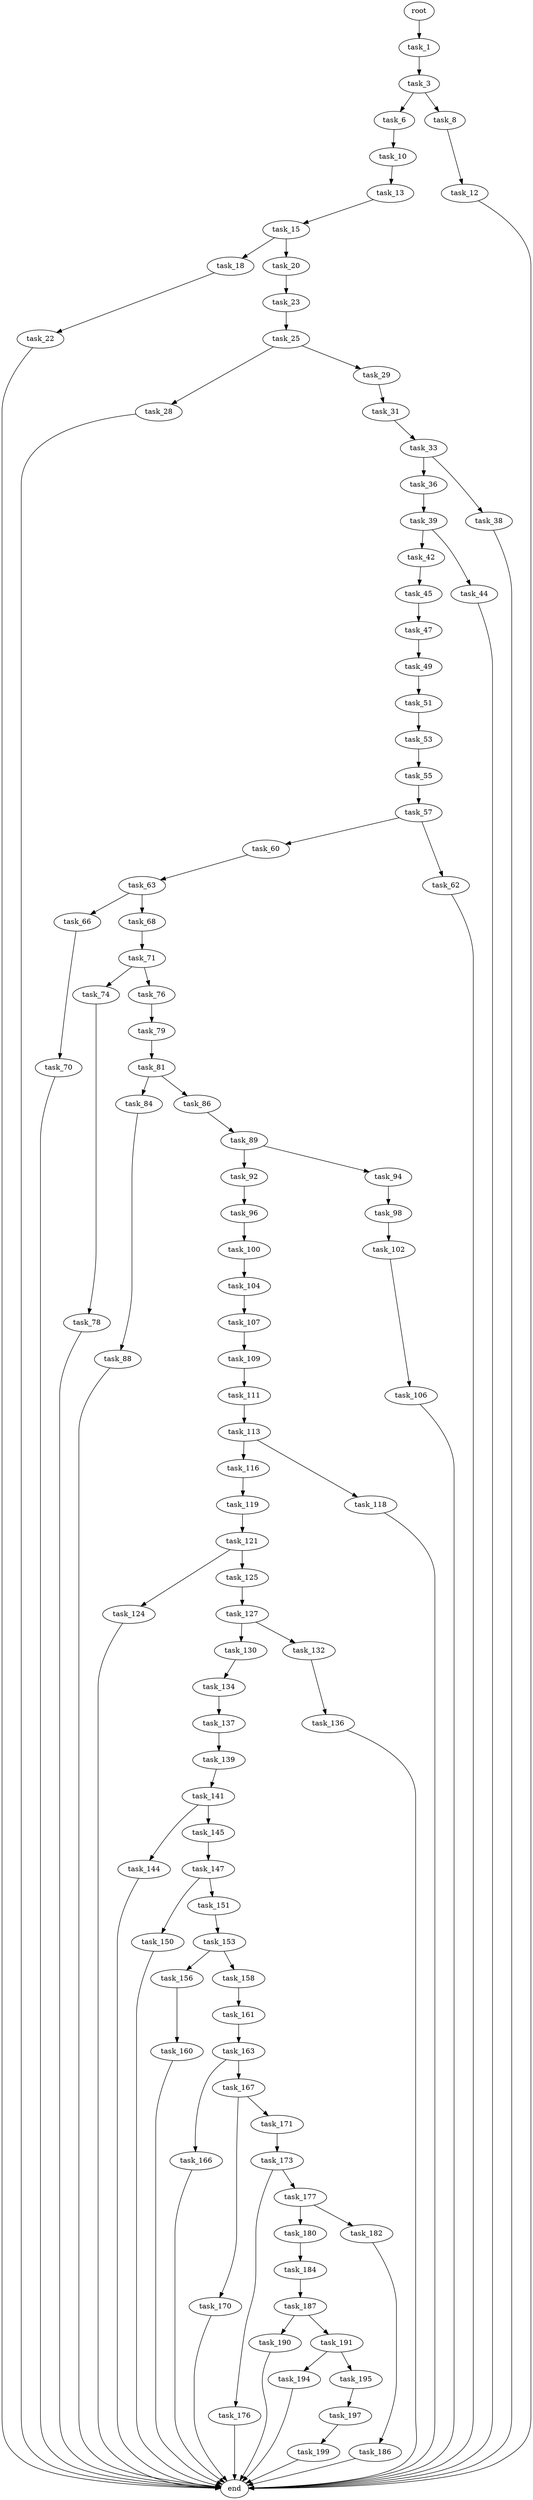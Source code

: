digraph G {
  root [size="0.000000"];
  task_1 [size="307200520040.000000"];
  task_3 [size="4366134151.000000"];
  task_6 [size="18230436942.000000"];
  task_8 [size="174630661824.000000"];
  task_10 [size="18987926000.000000"];
  task_12 [size="60093909611.000000"];
  task_13 [size="549755813888.000000"];
  end [size="0.000000"];
  task_15 [size="782757789696.000000"];
  task_18 [size="202804082589.000000"];
  task_20 [size="1073741824000.000000"];
  task_22 [size="30660795694.000000"];
  task_23 [size="68719476736.000000"];
  task_25 [size="8589934592.000000"];
  task_28 [size="68719476736.000000"];
  task_29 [size="68719476736.000000"];
  task_31 [size="35884493747.000000"];
  task_33 [size="68719476736.000000"];
  task_36 [size="26134520948.000000"];
  task_38 [size="3052655273.000000"];
  task_39 [size="134217728000.000000"];
  task_42 [size="1007342690.000000"];
  task_44 [size="82691917071.000000"];
  task_45 [size="2568829964.000000"];
  task_47 [size="8589934592.000000"];
  task_49 [size="24968326761.000000"];
  task_51 [size="511445159420.000000"];
  task_53 [size="28991029248.000000"];
  task_55 [size="3159622443.000000"];
  task_57 [size="65710296281.000000"];
  task_60 [size="231928233984.000000"];
  task_62 [size="8589934592.000000"];
  task_63 [size="122901450229.000000"];
  task_66 [size="28991029248.000000"];
  task_68 [size="782757789696.000000"];
  task_70 [size="769788986.000000"];
  task_71 [size="6288847934.000000"];
  task_74 [size="549755813888.000000"];
  task_76 [size="121056227485.000000"];
  task_78 [size="1259453524.000000"];
  task_79 [size="46837597870.000000"];
  task_81 [size="11546647624.000000"];
  task_84 [size="12576638558.000000"];
  task_86 [size="149601819216.000000"];
  task_88 [size="368293445632.000000"];
  task_89 [size="5847536263.000000"];
  task_92 [size="549755813888.000000"];
  task_94 [size="8589934592.000000"];
  task_96 [size="2902916115.000000"];
  task_98 [size="394638051603.000000"];
  task_100 [size="1429431182.000000"];
  task_102 [size="14914179903.000000"];
  task_104 [size="68719476736.000000"];
  task_106 [size="231928233984.000000"];
  task_107 [size="28991029248.000000"];
  task_109 [size="1073741824000.000000"];
  task_111 [size="231928233984.000000"];
  task_113 [size="1073741824000.000000"];
  task_116 [size="13419859705.000000"];
  task_118 [size="139387730693.000000"];
  task_119 [size="9917551228.000000"];
  task_121 [size="231928233984.000000"];
  task_124 [size="16997130047.000000"];
  task_125 [size="549755813888.000000"];
  task_127 [size="40818124660.000000"];
  task_130 [size="20800013001.000000"];
  task_132 [size="391012659960.000000"];
  task_134 [size="170584508048.000000"];
  task_136 [size="68719476736.000000"];
  task_137 [size="231928233984.000000"];
  task_139 [size="203067921276.000000"];
  task_141 [size="191457213888.000000"];
  task_144 [size="28991029248.000000"];
  task_145 [size="16893859700.000000"];
  task_147 [size="313700691044.000000"];
  task_150 [size="782757789696.000000"];
  task_151 [size="368293445632.000000"];
  task_153 [size="23314661276.000000"];
  task_156 [size="14913638985.000000"];
  task_158 [size="1405693594.000000"];
  task_160 [size="231928233984.000000"];
  task_161 [size="68719476736.000000"];
  task_163 [size="77272656349.000000"];
  task_166 [size="1211133760109.000000"];
  task_167 [size="782757789696.000000"];
  task_170 [size="8081704472.000000"];
  task_171 [size="913180842986.000000"];
  task_173 [size="1073741824000.000000"];
  task_176 [size="549755813888.000000"];
  task_177 [size="7362948114.000000"];
  task_180 [size="50044126284.000000"];
  task_182 [size="2829344339.000000"];
  task_184 [size="231928233984.000000"];
  task_186 [size="28991029248.000000"];
  task_187 [size="17772802700.000000"];
  task_190 [size="1176883744.000000"];
  task_191 [size="1073741824000.000000"];
  task_194 [size="134217728000.000000"];
  task_195 [size="549755813888.000000"];
  task_197 [size="203830143673.000000"];
  task_199 [size="1063748622141.000000"];

  root -> task_1 [size="1.000000"];
  task_1 -> task_3 [size="301989888.000000"];
  task_3 -> task_6 [size="134217728.000000"];
  task_3 -> task_8 [size="134217728.000000"];
  task_6 -> task_10 [size="536870912.000000"];
  task_8 -> task_12 [size="134217728.000000"];
  task_10 -> task_13 [size="838860800.000000"];
  task_12 -> end [size="1.000000"];
  task_13 -> task_15 [size="536870912.000000"];
  task_15 -> task_18 [size="679477248.000000"];
  task_15 -> task_20 [size="679477248.000000"];
  task_18 -> task_22 [size="209715200.000000"];
  task_20 -> task_23 [size="838860800.000000"];
  task_22 -> end [size="1.000000"];
  task_23 -> task_25 [size="134217728.000000"];
  task_25 -> task_28 [size="33554432.000000"];
  task_25 -> task_29 [size="33554432.000000"];
  task_28 -> end [size="1.000000"];
  task_29 -> task_31 [size="134217728.000000"];
  task_31 -> task_33 [size="33554432.000000"];
  task_33 -> task_36 [size="134217728.000000"];
  task_33 -> task_38 [size="134217728.000000"];
  task_36 -> task_39 [size="536870912.000000"];
  task_38 -> end [size="1.000000"];
  task_39 -> task_42 [size="209715200.000000"];
  task_39 -> task_44 [size="209715200.000000"];
  task_42 -> task_45 [size="33554432.000000"];
  task_44 -> end [size="1.000000"];
  task_45 -> task_47 [size="75497472.000000"];
  task_47 -> task_49 [size="33554432.000000"];
  task_49 -> task_51 [size="411041792.000000"];
  task_51 -> task_53 [size="536870912.000000"];
  task_53 -> task_55 [size="75497472.000000"];
  task_55 -> task_57 [size="75497472.000000"];
  task_57 -> task_60 [size="209715200.000000"];
  task_57 -> task_62 [size="209715200.000000"];
  task_60 -> task_63 [size="301989888.000000"];
  task_62 -> end [size="1.000000"];
  task_63 -> task_66 [size="411041792.000000"];
  task_63 -> task_68 [size="411041792.000000"];
  task_66 -> task_70 [size="75497472.000000"];
  task_68 -> task_71 [size="679477248.000000"];
  task_70 -> end [size="1.000000"];
  task_71 -> task_74 [size="134217728.000000"];
  task_71 -> task_76 [size="134217728.000000"];
  task_74 -> task_78 [size="536870912.000000"];
  task_76 -> task_79 [size="209715200.000000"];
  task_78 -> end [size="1.000000"];
  task_79 -> task_81 [size="33554432.000000"];
  task_81 -> task_84 [size="411041792.000000"];
  task_81 -> task_86 [size="411041792.000000"];
  task_84 -> task_88 [size="679477248.000000"];
  task_86 -> task_89 [size="134217728.000000"];
  task_88 -> end [size="1.000000"];
  task_89 -> task_92 [size="679477248.000000"];
  task_89 -> task_94 [size="679477248.000000"];
  task_92 -> task_96 [size="536870912.000000"];
  task_94 -> task_98 [size="33554432.000000"];
  task_96 -> task_100 [size="134217728.000000"];
  task_98 -> task_102 [size="679477248.000000"];
  task_100 -> task_104 [size="33554432.000000"];
  task_102 -> task_106 [size="838860800.000000"];
  task_104 -> task_107 [size="134217728.000000"];
  task_106 -> end [size="1.000000"];
  task_107 -> task_109 [size="75497472.000000"];
  task_109 -> task_111 [size="838860800.000000"];
  task_111 -> task_113 [size="301989888.000000"];
  task_113 -> task_116 [size="838860800.000000"];
  task_113 -> task_118 [size="838860800.000000"];
  task_116 -> task_119 [size="209715200.000000"];
  task_118 -> end [size="1.000000"];
  task_119 -> task_121 [size="536870912.000000"];
  task_121 -> task_124 [size="301989888.000000"];
  task_121 -> task_125 [size="301989888.000000"];
  task_124 -> end [size="1.000000"];
  task_125 -> task_127 [size="536870912.000000"];
  task_127 -> task_130 [size="33554432.000000"];
  task_127 -> task_132 [size="33554432.000000"];
  task_130 -> task_134 [size="411041792.000000"];
  task_132 -> task_136 [size="536870912.000000"];
  task_134 -> task_137 [size="209715200.000000"];
  task_136 -> end [size="1.000000"];
  task_137 -> task_139 [size="301989888.000000"];
  task_139 -> task_141 [size="134217728.000000"];
  task_141 -> task_144 [size="134217728.000000"];
  task_141 -> task_145 [size="134217728.000000"];
  task_144 -> end [size="1.000000"];
  task_145 -> task_147 [size="33554432.000000"];
  task_147 -> task_150 [size="536870912.000000"];
  task_147 -> task_151 [size="536870912.000000"];
  task_150 -> end [size="1.000000"];
  task_151 -> task_153 [size="411041792.000000"];
  task_153 -> task_156 [size="536870912.000000"];
  task_153 -> task_158 [size="536870912.000000"];
  task_156 -> task_160 [size="411041792.000000"];
  task_158 -> task_161 [size="75497472.000000"];
  task_160 -> end [size="1.000000"];
  task_161 -> task_163 [size="134217728.000000"];
  task_163 -> task_166 [size="301989888.000000"];
  task_163 -> task_167 [size="301989888.000000"];
  task_166 -> end [size="1.000000"];
  task_167 -> task_170 [size="679477248.000000"];
  task_167 -> task_171 [size="679477248.000000"];
  task_170 -> end [size="1.000000"];
  task_171 -> task_173 [size="679477248.000000"];
  task_173 -> task_176 [size="838860800.000000"];
  task_173 -> task_177 [size="838860800.000000"];
  task_176 -> end [size="1.000000"];
  task_177 -> task_180 [size="536870912.000000"];
  task_177 -> task_182 [size="536870912.000000"];
  task_180 -> task_184 [size="838860800.000000"];
  task_182 -> task_186 [size="75497472.000000"];
  task_184 -> task_187 [size="301989888.000000"];
  task_186 -> end [size="1.000000"];
  task_187 -> task_190 [size="679477248.000000"];
  task_187 -> task_191 [size="679477248.000000"];
  task_190 -> end [size="1.000000"];
  task_191 -> task_194 [size="838860800.000000"];
  task_191 -> task_195 [size="838860800.000000"];
  task_194 -> end [size="1.000000"];
  task_195 -> task_197 [size="536870912.000000"];
  task_197 -> task_199 [size="209715200.000000"];
  task_199 -> end [size="1.000000"];
}
